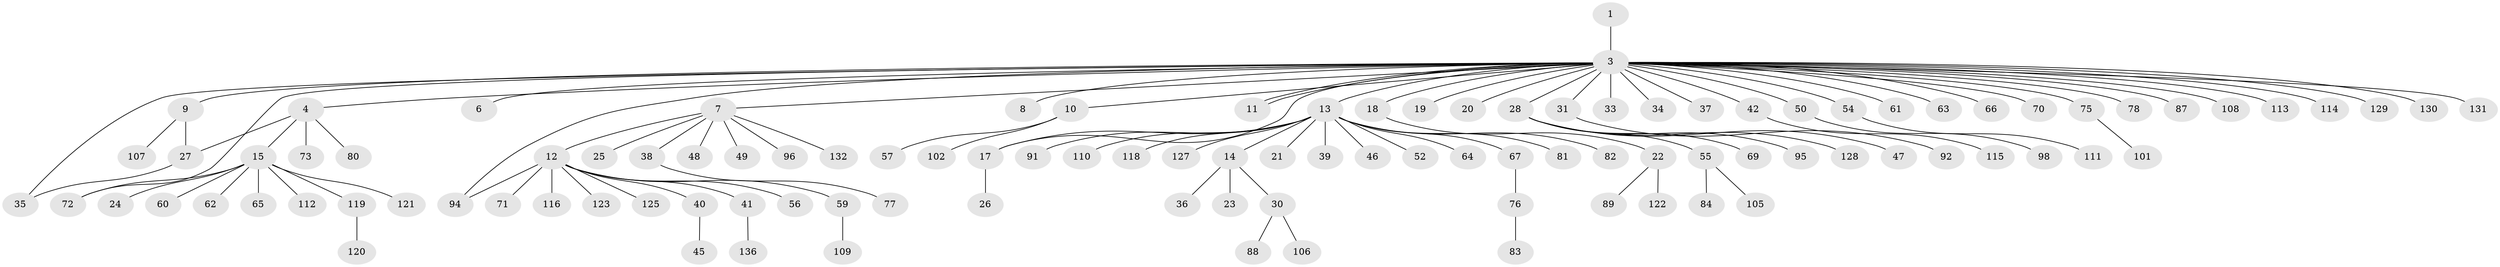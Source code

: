 // original degree distribution, {1: 0.6277372262773723, 2: 0.21897810218978103, 34: 0.0072992700729927005, 5: 0.014598540145985401, 6: 0.014598540145985401, 9: 0.021897810218978103, 3: 0.043795620437956206, 4: 0.043795620437956206, 13: 0.0072992700729927005}
// Generated by graph-tools (version 1.1) at 2025/11/02/27/25 16:11:10]
// undirected, 108 vertices, 113 edges
graph export_dot {
graph [start="1"]
  node [color=gray90,style=filled];
  1 [super="+2"];
  3 [super="+5"];
  4;
  6;
  7 [super="+51"];
  8 [super="+99"];
  9 [super="+79"];
  10 [super="+126"];
  11;
  12 [super="+68"];
  13 [super="+16"];
  14 [super="+117"];
  15 [super="+32"];
  17 [super="+29"];
  18;
  19;
  20 [super="+104"];
  21;
  22 [super="+137"];
  23 [super="+74"];
  24;
  25;
  26;
  27 [super="+43"];
  28 [super="+44"];
  30 [super="+85"];
  31 [super="+53"];
  33;
  34;
  35 [super="+124"];
  36;
  37;
  38;
  39;
  40 [super="+134"];
  41 [super="+135"];
  42;
  45;
  46;
  47;
  48;
  49;
  50 [super="+58"];
  52;
  54;
  55 [super="+100"];
  56;
  57;
  59;
  60 [super="+133"];
  61;
  62;
  63;
  64;
  65;
  66 [super="+86"];
  67 [super="+90"];
  69;
  70;
  71;
  72;
  73;
  75;
  76;
  77 [super="+97"];
  78;
  80;
  81;
  82;
  83;
  84;
  87;
  88;
  89;
  91 [super="+93"];
  92;
  94 [super="+103"];
  95;
  96;
  98;
  101;
  102;
  105;
  106;
  107;
  108;
  109;
  110;
  111;
  112;
  113;
  114;
  115;
  116;
  118;
  119;
  120;
  121;
  122;
  123;
  125;
  127;
  128;
  129;
  130;
  131;
  132;
  136;
  1 -- 3;
  3 -- 4;
  3 -- 6;
  3 -- 7;
  3 -- 8;
  3 -- 9;
  3 -- 10;
  3 -- 11;
  3 -- 11;
  3 -- 13;
  3 -- 18;
  3 -- 20;
  3 -- 28;
  3 -- 31;
  3 -- 33;
  3 -- 34;
  3 -- 37;
  3 -- 42;
  3 -- 50;
  3 -- 63;
  3 -- 66;
  3 -- 72;
  3 -- 75;
  3 -- 78;
  3 -- 87;
  3 -- 94;
  3 -- 108;
  3 -- 113;
  3 -- 114;
  3 -- 129;
  3 -- 130;
  3 -- 131;
  3 -- 35;
  3 -- 17;
  3 -- 19;
  3 -- 70;
  3 -- 54;
  3 -- 61;
  4 -- 15;
  4 -- 27;
  4 -- 73;
  4 -- 80;
  7 -- 12;
  7 -- 25;
  7 -- 38;
  7 -- 48;
  7 -- 49;
  7 -- 96;
  7 -- 132;
  9 -- 27;
  9 -- 107;
  10 -- 57;
  10 -- 102;
  12 -- 40;
  12 -- 41;
  12 -- 56;
  12 -- 59;
  12 -- 71;
  12 -- 116;
  12 -- 125;
  12 -- 123;
  12 -- 94;
  13 -- 14;
  13 -- 17;
  13 -- 39;
  13 -- 46;
  13 -- 52;
  13 -- 64;
  13 -- 82;
  13 -- 91;
  13 -- 110;
  13 -- 118;
  13 -- 127;
  13 -- 81;
  13 -- 21;
  13 -- 67;
  14 -- 23;
  14 -- 30;
  14 -- 36;
  15 -- 24;
  15 -- 60;
  15 -- 62;
  15 -- 65;
  15 -- 112;
  15 -- 119;
  15 -- 121;
  15 -- 72;
  17 -- 26;
  18 -- 22;
  22 -- 89;
  22 -- 122;
  27 -- 35;
  28 -- 47;
  28 -- 55;
  28 -- 69;
  28 -- 95;
  28 -- 128;
  30 -- 88;
  30 -- 106;
  31 -- 92;
  38 -- 77;
  40 -- 45;
  41 -- 136;
  42 -- 115;
  50 -- 98;
  54 -- 111;
  55 -- 84;
  55 -- 105;
  59 -- 109;
  67 -- 76;
  75 -- 101;
  76 -- 83;
  119 -- 120;
}

